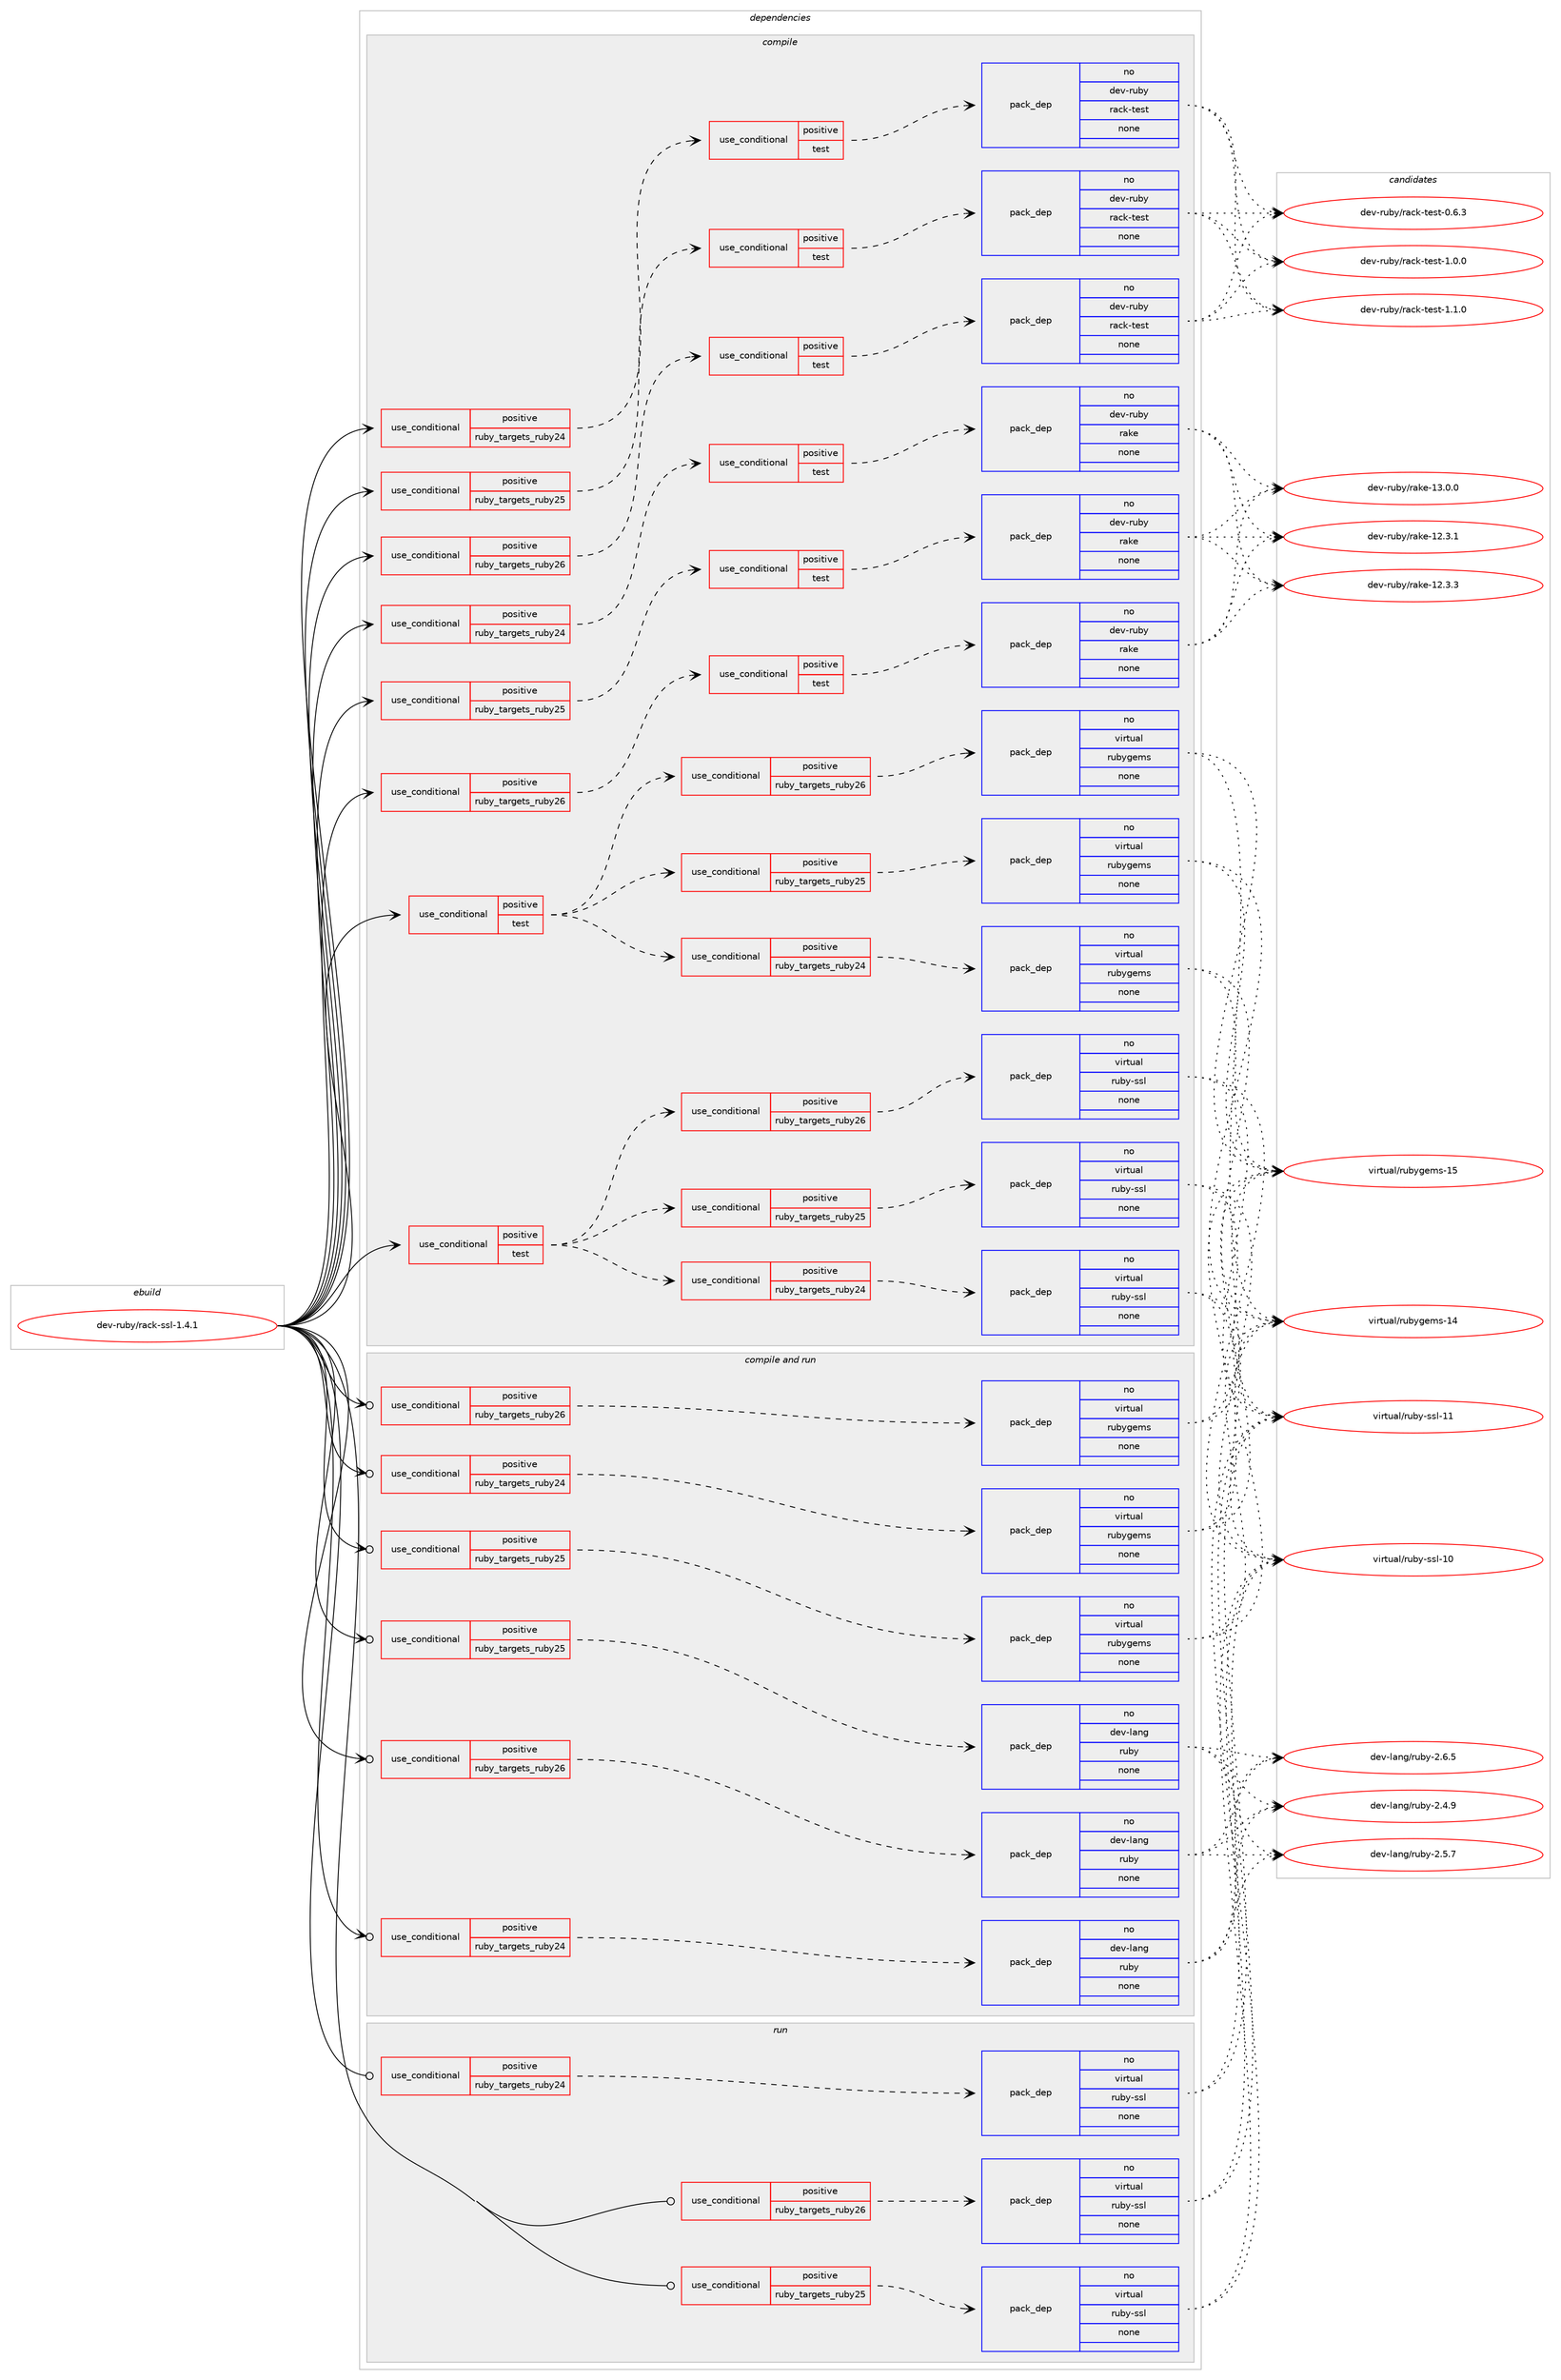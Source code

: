 digraph prolog {

# *************
# Graph options
# *************

newrank=true;
concentrate=true;
compound=true;
graph [rankdir=LR,fontname=Helvetica,fontsize=10,ranksep=1.5];#, ranksep=2.5, nodesep=0.2];
edge  [arrowhead=vee];
node  [fontname=Helvetica,fontsize=10];

# **********
# The ebuild
# **********

subgraph cluster_leftcol {
color=gray;
rank=same;
label=<<i>ebuild</i>>;
id [label="dev-ruby/rack-ssl-1.4.1", color=red, width=4, href="../dev-ruby/rack-ssl-1.4.1.svg"];
}

# ****************
# The dependencies
# ****************

subgraph cluster_midcol {
color=gray;
label=<<i>dependencies</i>>;
subgraph cluster_compile {
fillcolor="#eeeeee";
style=filled;
label=<<i>compile</i>>;
subgraph cond171438 {
dependency702631 [label=<<TABLE BORDER="0" CELLBORDER="1" CELLSPACING="0" CELLPADDING="4"><TR><TD ROWSPAN="3" CELLPADDING="10">use_conditional</TD></TR><TR><TD>positive</TD></TR><TR><TD>ruby_targets_ruby24</TD></TR></TABLE>>, shape=none, color=red];
subgraph cond171439 {
dependency702632 [label=<<TABLE BORDER="0" CELLBORDER="1" CELLSPACING="0" CELLPADDING="4"><TR><TD ROWSPAN="3" CELLPADDING="10">use_conditional</TD></TR><TR><TD>positive</TD></TR><TR><TD>test</TD></TR></TABLE>>, shape=none, color=red];
subgraph pack519163 {
dependency702633 [label=<<TABLE BORDER="0" CELLBORDER="1" CELLSPACING="0" CELLPADDING="4" WIDTH="220"><TR><TD ROWSPAN="6" CELLPADDING="30">pack_dep</TD></TR><TR><TD WIDTH="110">no</TD></TR><TR><TD>dev-ruby</TD></TR><TR><TD>rack-test</TD></TR><TR><TD>none</TD></TR><TR><TD></TD></TR></TABLE>>, shape=none, color=blue];
}
dependency702632:e -> dependency702633:w [weight=20,style="dashed",arrowhead="vee"];
}
dependency702631:e -> dependency702632:w [weight=20,style="dashed",arrowhead="vee"];
}
id:e -> dependency702631:w [weight=20,style="solid",arrowhead="vee"];
subgraph cond171440 {
dependency702634 [label=<<TABLE BORDER="0" CELLBORDER="1" CELLSPACING="0" CELLPADDING="4"><TR><TD ROWSPAN="3" CELLPADDING="10">use_conditional</TD></TR><TR><TD>positive</TD></TR><TR><TD>ruby_targets_ruby24</TD></TR></TABLE>>, shape=none, color=red];
subgraph cond171441 {
dependency702635 [label=<<TABLE BORDER="0" CELLBORDER="1" CELLSPACING="0" CELLPADDING="4"><TR><TD ROWSPAN="3" CELLPADDING="10">use_conditional</TD></TR><TR><TD>positive</TD></TR><TR><TD>test</TD></TR></TABLE>>, shape=none, color=red];
subgraph pack519164 {
dependency702636 [label=<<TABLE BORDER="0" CELLBORDER="1" CELLSPACING="0" CELLPADDING="4" WIDTH="220"><TR><TD ROWSPAN="6" CELLPADDING="30">pack_dep</TD></TR><TR><TD WIDTH="110">no</TD></TR><TR><TD>dev-ruby</TD></TR><TR><TD>rake</TD></TR><TR><TD>none</TD></TR><TR><TD></TD></TR></TABLE>>, shape=none, color=blue];
}
dependency702635:e -> dependency702636:w [weight=20,style="dashed",arrowhead="vee"];
}
dependency702634:e -> dependency702635:w [weight=20,style="dashed",arrowhead="vee"];
}
id:e -> dependency702634:w [weight=20,style="solid",arrowhead="vee"];
subgraph cond171442 {
dependency702637 [label=<<TABLE BORDER="0" CELLBORDER="1" CELLSPACING="0" CELLPADDING="4"><TR><TD ROWSPAN="3" CELLPADDING="10">use_conditional</TD></TR><TR><TD>positive</TD></TR><TR><TD>ruby_targets_ruby25</TD></TR></TABLE>>, shape=none, color=red];
subgraph cond171443 {
dependency702638 [label=<<TABLE BORDER="0" CELLBORDER="1" CELLSPACING="0" CELLPADDING="4"><TR><TD ROWSPAN="3" CELLPADDING="10">use_conditional</TD></TR><TR><TD>positive</TD></TR><TR><TD>test</TD></TR></TABLE>>, shape=none, color=red];
subgraph pack519165 {
dependency702639 [label=<<TABLE BORDER="0" CELLBORDER="1" CELLSPACING="0" CELLPADDING="4" WIDTH="220"><TR><TD ROWSPAN="6" CELLPADDING="30">pack_dep</TD></TR><TR><TD WIDTH="110">no</TD></TR><TR><TD>dev-ruby</TD></TR><TR><TD>rack-test</TD></TR><TR><TD>none</TD></TR><TR><TD></TD></TR></TABLE>>, shape=none, color=blue];
}
dependency702638:e -> dependency702639:w [weight=20,style="dashed",arrowhead="vee"];
}
dependency702637:e -> dependency702638:w [weight=20,style="dashed",arrowhead="vee"];
}
id:e -> dependency702637:w [weight=20,style="solid",arrowhead="vee"];
subgraph cond171444 {
dependency702640 [label=<<TABLE BORDER="0" CELLBORDER="1" CELLSPACING="0" CELLPADDING="4"><TR><TD ROWSPAN="3" CELLPADDING="10">use_conditional</TD></TR><TR><TD>positive</TD></TR><TR><TD>ruby_targets_ruby25</TD></TR></TABLE>>, shape=none, color=red];
subgraph cond171445 {
dependency702641 [label=<<TABLE BORDER="0" CELLBORDER="1" CELLSPACING="0" CELLPADDING="4"><TR><TD ROWSPAN="3" CELLPADDING="10">use_conditional</TD></TR><TR><TD>positive</TD></TR><TR><TD>test</TD></TR></TABLE>>, shape=none, color=red];
subgraph pack519166 {
dependency702642 [label=<<TABLE BORDER="0" CELLBORDER="1" CELLSPACING="0" CELLPADDING="4" WIDTH="220"><TR><TD ROWSPAN="6" CELLPADDING="30">pack_dep</TD></TR><TR><TD WIDTH="110">no</TD></TR><TR><TD>dev-ruby</TD></TR><TR><TD>rake</TD></TR><TR><TD>none</TD></TR><TR><TD></TD></TR></TABLE>>, shape=none, color=blue];
}
dependency702641:e -> dependency702642:w [weight=20,style="dashed",arrowhead="vee"];
}
dependency702640:e -> dependency702641:w [weight=20,style="dashed",arrowhead="vee"];
}
id:e -> dependency702640:w [weight=20,style="solid",arrowhead="vee"];
subgraph cond171446 {
dependency702643 [label=<<TABLE BORDER="0" CELLBORDER="1" CELLSPACING="0" CELLPADDING="4"><TR><TD ROWSPAN="3" CELLPADDING="10">use_conditional</TD></TR><TR><TD>positive</TD></TR><TR><TD>ruby_targets_ruby26</TD></TR></TABLE>>, shape=none, color=red];
subgraph cond171447 {
dependency702644 [label=<<TABLE BORDER="0" CELLBORDER="1" CELLSPACING="0" CELLPADDING="4"><TR><TD ROWSPAN="3" CELLPADDING="10">use_conditional</TD></TR><TR><TD>positive</TD></TR><TR><TD>test</TD></TR></TABLE>>, shape=none, color=red];
subgraph pack519167 {
dependency702645 [label=<<TABLE BORDER="0" CELLBORDER="1" CELLSPACING="0" CELLPADDING="4" WIDTH="220"><TR><TD ROWSPAN="6" CELLPADDING="30">pack_dep</TD></TR><TR><TD WIDTH="110">no</TD></TR><TR><TD>dev-ruby</TD></TR><TR><TD>rack-test</TD></TR><TR><TD>none</TD></TR><TR><TD></TD></TR></TABLE>>, shape=none, color=blue];
}
dependency702644:e -> dependency702645:w [weight=20,style="dashed",arrowhead="vee"];
}
dependency702643:e -> dependency702644:w [weight=20,style="dashed",arrowhead="vee"];
}
id:e -> dependency702643:w [weight=20,style="solid",arrowhead="vee"];
subgraph cond171448 {
dependency702646 [label=<<TABLE BORDER="0" CELLBORDER="1" CELLSPACING="0" CELLPADDING="4"><TR><TD ROWSPAN="3" CELLPADDING="10">use_conditional</TD></TR><TR><TD>positive</TD></TR><TR><TD>ruby_targets_ruby26</TD></TR></TABLE>>, shape=none, color=red];
subgraph cond171449 {
dependency702647 [label=<<TABLE BORDER="0" CELLBORDER="1" CELLSPACING="0" CELLPADDING="4"><TR><TD ROWSPAN="3" CELLPADDING="10">use_conditional</TD></TR><TR><TD>positive</TD></TR><TR><TD>test</TD></TR></TABLE>>, shape=none, color=red];
subgraph pack519168 {
dependency702648 [label=<<TABLE BORDER="0" CELLBORDER="1" CELLSPACING="0" CELLPADDING="4" WIDTH="220"><TR><TD ROWSPAN="6" CELLPADDING="30">pack_dep</TD></TR><TR><TD WIDTH="110">no</TD></TR><TR><TD>dev-ruby</TD></TR><TR><TD>rake</TD></TR><TR><TD>none</TD></TR><TR><TD></TD></TR></TABLE>>, shape=none, color=blue];
}
dependency702647:e -> dependency702648:w [weight=20,style="dashed",arrowhead="vee"];
}
dependency702646:e -> dependency702647:w [weight=20,style="dashed",arrowhead="vee"];
}
id:e -> dependency702646:w [weight=20,style="solid",arrowhead="vee"];
subgraph cond171450 {
dependency702649 [label=<<TABLE BORDER="0" CELLBORDER="1" CELLSPACING="0" CELLPADDING="4"><TR><TD ROWSPAN="3" CELLPADDING="10">use_conditional</TD></TR><TR><TD>positive</TD></TR><TR><TD>test</TD></TR></TABLE>>, shape=none, color=red];
subgraph cond171451 {
dependency702650 [label=<<TABLE BORDER="0" CELLBORDER="1" CELLSPACING="0" CELLPADDING="4"><TR><TD ROWSPAN="3" CELLPADDING="10">use_conditional</TD></TR><TR><TD>positive</TD></TR><TR><TD>ruby_targets_ruby24</TD></TR></TABLE>>, shape=none, color=red];
subgraph pack519169 {
dependency702651 [label=<<TABLE BORDER="0" CELLBORDER="1" CELLSPACING="0" CELLPADDING="4" WIDTH="220"><TR><TD ROWSPAN="6" CELLPADDING="30">pack_dep</TD></TR><TR><TD WIDTH="110">no</TD></TR><TR><TD>virtual</TD></TR><TR><TD>ruby-ssl</TD></TR><TR><TD>none</TD></TR><TR><TD></TD></TR></TABLE>>, shape=none, color=blue];
}
dependency702650:e -> dependency702651:w [weight=20,style="dashed",arrowhead="vee"];
}
dependency702649:e -> dependency702650:w [weight=20,style="dashed",arrowhead="vee"];
subgraph cond171452 {
dependency702652 [label=<<TABLE BORDER="0" CELLBORDER="1" CELLSPACING="0" CELLPADDING="4"><TR><TD ROWSPAN="3" CELLPADDING="10">use_conditional</TD></TR><TR><TD>positive</TD></TR><TR><TD>ruby_targets_ruby25</TD></TR></TABLE>>, shape=none, color=red];
subgraph pack519170 {
dependency702653 [label=<<TABLE BORDER="0" CELLBORDER="1" CELLSPACING="0" CELLPADDING="4" WIDTH="220"><TR><TD ROWSPAN="6" CELLPADDING="30">pack_dep</TD></TR><TR><TD WIDTH="110">no</TD></TR><TR><TD>virtual</TD></TR><TR><TD>ruby-ssl</TD></TR><TR><TD>none</TD></TR><TR><TD></TD></TR></TABLE>>, shape=none, color=blue];
}
dependency702652:e -> dependency702653:w [weight=20,style="dashed",arrowhead="vee"];
}
dependency702649:e -> dependency702652:w [weight=20,style="dashed",arrowhead="vee"];
subgraph cond171453 {
dependency702654 [label=<<TABLE BORDER="0" CELLBORDER="1" CELLSPACING="0" CELLPADDING="4"><TR><TD ROWSPAN="3" CELLPADDING="10">use_conditional</TD></TR><TR><TD>positive</TD></TR><TR><TD>ruby_targets_ruby26</TD></TR></TABLE>>, shape=none, color=red];
subgraph pack519171 {
dependency702655 [label=<<TABLE BORDER="0" CELLBORDER="1" CELLSPACING="0" CELLPADDING="4" WIDTH="220"><TR><TD ROWSPAN="6" CELLPADDING="30">pack_dep</TD></TR><TR><TD WIDTH="110">no</TD></TR><TR><TD>virtual</TD></TR><TR><TD>ruby-ssl</TD></TR><TR><TD>none</TD></TR><TR><TD></TD></TR></TABLE>>, shape=none, color=blue];
}
dependency702654:e -> dependency702655:w [weight=20,style="dashed",arrowhead="vee"];
}
dependency702649:e -> dependency702654:w [weight=20,style="dashed",arrowhead="vee"];
}
id:e -> dependency702649:w [weight=20,style="solid",arrowhead="vee"];
subgraph cond171454 {
dependency702656 [label=<<TABLE BORDER="0" CELLBORDER="1" CELLSPACING="0" CELLPADDING="4"><TR><TD ROWSPAN="3" CELLPADDING="10">use_conditional</TD></TR><TR><TD>positive</TD></TR><TR><TD>test</TD></TR></TABLE>>, shape=none, color=red];
subgraph cond171455 {
dependency702657 [label=<<TABLE BORDER="0" CELLBORDER="1" CELLSPACING="0" CELLPADDING="4"><TR><TD ROWSPAN="3" CELLPADDING="10">use_conditional</TD></TR><TR><TD>positive</TD></TR><TR><TD>ruby_targets_ruby24</TD></TR></TABLE>>, shape=none, color=red];
subgraph pack519172 {
dependency702658 [label=<<TABLE BORDER="0" CELLBORDER="1" CELLSPACING="0" CELLPADDING="4" WIDTH="220"><TR><TD ROWSPAN="6" CELLPADDING="30">pack_dep</TD></TR><TR><TD WIDTH="110">no</TD></TR><TR><TD>virtual</TD></TR><TR><TD>rubygems</TD></TR><TR><TD>none</TD></TR><TR><TD></TD></TR></TABLE>>, shape=none, color=blue];
}
dependency702657:e -> dependency702658:w [weight=20,style="dashed",arrowhead="vee"];
}
dependency702656:e -> dependency702657:w [weight=20,style="dashed",arrowhead="vee"];
subgraph cond171456 {
dependency702659 [label=<<TABLE BORDER="0" CELLBORDER="1" CELLSPACING="0" CELLPADDING="4"><TR><TD ROWSPAN="3" CELLPADDING="10">use_conditional</TD></TR><TR><TD>positive</TD></TR><TR><TD>ruby_targets_ruby25</TD></TR></TABLE>>, shape=none, color=red];
subgraph pack519173 {
dependency702660 [label=<<TABLE BORDER="0" CELLBORDER="1" CELLSPACING="0" CELLPADDING="4" WIDTH="220"><TR><TD ROWSPAN="6" CELLPADDING="30">pack_dep</TD></TR><TR><TD WIDTH="110">no</TD></TR><TR><TD>virtual</TD></TR><TR><TD>rubygems</TD></TR><TR><TD>none</TD></TR><TR><TD></TD></TR></TABLE>>, shape=none, color=blue];
}
dependency702659:e -> dependency702660:w [weight=20,style="dashed",arrowhead="vee"];
}
dependency702656:e -> dependency702659:w [weight=20,style="dashed",arrowhead="vee"];
subgraph cond171457 {
dependency702661 [label=<<TABLE BORDER="0" CELLBORDER="1" CELLSPACING="0" CELLPADDING="4"><TR><TD ROWSPAN="3" CELLPADDING="10">use_conditional</TD></TR><TR><TD>positive</TD></TR><TR><TD>ruby_targets_ruby26</TD></TR></TABLE>>, shape=none, color=red];
subgraph pack519174 {
dependency702662 [label=<<TABLE BORDER="0" CELLBORDER="1" CELLSPACING="0" CELLPADDING="4" WIDTH="220"><TR><TD ROWSPAN="6" CELLPADDING="30">pack_dep</TD></TR><TR><TD WIDTH="110">no</TD></TR><TR><TD>virtual</TD></TR><TR><TD>rubygems</TD></TR><TR><TD>none</TD></TR><TR><TD></TD></TR></TABLE>>, shape=none, color=blue];
}
dependency702661:e -> dependency702662:w [weight=20,style="dashed",arrowhead="vee"];
}
dependency702656:e -> dependency702661:w [weight=20,style="dashed",arrowhead="vee"];
}
id:e -> dependency702656:w [weight=20,style="solid",arrowhead="vee"];
}
subgraph cluster_compileandrun {
fillcolor="#eeeeee";
style=filled;
label=<<i>compile and run</i>>;
subgraph cond171458 {
dependency702663 [label=<<TABLE BORDER="0" CELLBORDER="1" CELLSPACING="0" CELLPADDING="4"><TR><TD ROWSPAN="3" CELLPADDING="10">use_conditional</TD></TR><TR><TD>positive</TD></TR><TR><TD>ruby_targets_ruby24</TD></TR></TABLE>>, shape=none, color=red];
subgraph pack519175 {
dependency702664 [label=<<TABLE BORDER="0" CELLBORDER="1" CELLSPACING="0" CELLPADDING="4" WIDTH="220"><TR><TD ROWSPAN="6" CELLPADDING="30">pack_dep</TD></TR><TR><TD WIDTH="110">no</TD></TR><TR><TD>dev-lang</TD></TR><TR><TD>ruby</TD></TR><TR><TD>none</TD></TR><TR><TD></TD></TR></TABLE>>, shape=none, color=blue];
}
dependency702663:e -> dependency702664:w [weight=20,style="dashed",arrowhead="vee"];
}
id:e -> dependency702663:w [weight=20,style="solid",arrowhead="odotvee"];
subgraph cond171459 {
dependency702665 [label=<<TABLE BORDER="0" CELLBORDER="1" CELLSPACING="0" CELLPADDING="4"><TR><TD ROWSPAN="3" CELLPADDING="10">use_conditional</TD></TR><TR><TD>positive</TD></TR><TR><TD>ruby_targets_ruby24</TD></TR></TABLE>>, shape=none, color=red];
subgraph pack519176 {
dependency702666 [label=<<TABLE BORDER="0" CELLBORDER="1" CELLSPACING="0" CELLPADDING="4" WIDTH="220"><TR><TD ROWSPAN="6" CELLPADDING="30">pack_dep</TD></TR><TR><TD WIDTH="110">no</TD></TR><TR><TD>virtual</TD></TR><TR><TD>rubygems</TD></TR><TR><TD>none</TD></TR><TR><TD></TD></TR></TABLE>>, shape=none, color=blue];
}
dependency702665:e -> dependency702666:w [weight=20,style="dashed",arrowhead="vee"];
}
id:e -> dependency702665:w [weight=20,style="solid",arrowhead="odotvee"];
subgraph cond171460 {
dependency702667 [label=<<TABLE BORDER="0" CELLBORDER="1" CELLSPACING="0" CELLPADDING="4"><TR><TD ROWSPAN="3" CELLPADDING="10">use_conditional</TD></TR><TR><TD>positive</TD></TR><TR><TD>ruby_targets_ruby25</TD></TR></TABLE>>, shape=none, color=red];
subgraph pack519177 {
dependency702668 [label=<<TABLE BORDER="0" CELLBORDER="1" CELLSPACING="0" CELLPADDING="4" WIDTH="220"><TR><TD ROWSPAN="6" CELLPADDING="30">pack_dep</TD></TR><TR><TD WIDTH="110">no</TD></TR><TR><TD>dev-lang</TD></TR><TR><TD>ruby</TD></TR><TR><TD>none</TD></TR><TR><TD></TD></TR></TABLE>>, shape=none, color=blue];
}
dependency702667:e -> dependency702668:w [weight=20,style="dashed",arrowhead="vee"];
}
id:e -> dependency702667:w [weight=20,style="solid",arrowhead="odotvee"];
subgraph cond171461 {
dependency702669 [label=<<TABLE BORDER="0" CELLBORDER="1" CELLSPACING="0" CELLPADDING="4"><TR><TD ROWSPAN="3" CELLPADDING="10">use_conditional</TD></TR><TR><TD>positive</TD></TR><TR><TD>ruby_targets_ruby25</TD></TR></TABLE>>, shape=none, color=red];
subgraph pack519178 {
dependency702670 [label=<<TABLE BORDER="0" CELLBORDER="1" CELLSPACING="0" CELLPADDING="4" WIDTH="220"><TR><TD ROWSPAN="6" CELLPADDING="30">pack_dep</TD></TR><TR><TD WIDTH="110">no</TD></TR><TR><TD>virtual</TD></TR><TR><TD>rubygems</TD></TR><TR><TD>none</TD></TR><TR><TD></TD></TR></TABLE>>, shape=none, color=blue];
}
dependency702669:e -> dependency702670:w [weight=20,style="dashed",arrowhead="vee"];
}
id:e -> dependency702669:w [weight=20,style="solid",arrowhead="odotvee"];
subgraph cond171462 {
dependency702671 [label=<<TABLE BORDER="0" CELLBORDER="1" CELLSPACING="0" CELLPADDING="4"><TR><TD ROWSPAN="3" CELLPADDING="10">use_conditional</TD></TR><TR><TD>positive</TD></TR><TR><TD>ruby_targets_ruby26</TD></TR></TABLE>>, shape=none, color=red];
subgraph pack519179 {
dependency702672 [label=<<TABLE BORDER="0" CELLBORDER="1" CELLSPACING="0" CELLPADDING="4" WIDTH="220"><TR><TD ROWSPAN="6" CELLPADDING="30">pack_dep</TD></TR><TR><TD WIDTH="110">no</TD></TR><TR><TD>dev-lang</TD></TR><TR><TD>ruby</TD></TR><TR><TD>none</TD></TR><TR><TD></TD></TR></TABLE>>, shape=none, color=blue];
}
dependency702671:e -> dependency702672:w [weight=20,style="dashed",arrowhead="vee"];
}
id:e -> dependency702671:w [weight=20,style="solid",arrowhead="odotvee"];
subgraph cond171463 {
dependency702673 [label=<<TABLE BORDER="0" CELLBORDER="1" CELLSPACING="0" CELLPADDING="4"><TR><TD ROWSPAN="3" CELLPADDING="10">use_conditional</TD></TR><TR><TD>positive</TD></TR><TR><TD>ruby_targets_ruby26</TD></TR></TABLE>>, shape=none, color=red];
subgraph pack519180 {
dependency702674 [label=<<TABLE BORDER="0" CELLBORDER="1" CELLSPACING="0" CELLPADDING="4" WIDTH="220"><TR><TD ROWSPAN="6" CELLPADDING="30">pack_dep</TD></TR><TR><TD WIDTH="110">no</TD></TR><TR><TD>virtual</TD></TR><TR><TD>rubygems</TD></TR><TR><TD>none</TD></TR><TR><TD></TD></TR></TABLE>>, shape=none, color=blue];
}
dependency702673:e -> dependency702674:w [weight=20,style="dashed",arrowhead="vee"];
}
id:e -> dependency702673:w [weight=20,style="solid",arrowhead="odotvee"];
}
subgraph cluster_run {
fillcolor="#eeeeee";
style=filled;
label=<<i>run</i>>;
subgraph cond171464 {
dependency702675 [label=<<TABLE BORDER="0" CELLBORDER="1" CELLSPACING="0" CELLPADDING="4"><TR><TD ROWSPAN="3" CELLPADDING="10">use_conditional</TD></TR><TR><TD>positive</TD></TR><TR><TD>ruby_targets_ruby24</TD></TR></TABLE>>, shape=none, color=red];
subgraph pack519181 {
dependency702676 [label=<<TABLE BORDER="0" CELLBORDER="1" CELLSPACING="0" CELLPADDING="4" WIDTH="220"><TR><TD ROWSPAN="6" CELLPADDING="30">pack_dep</TD></TR><TR><TD WIDTH="110">no</TD></TR><TR><TD>virtual</TD></TR><TR><TD>ruby-ssl</TD></TR><TR><TD>none</TD></TR><TR><TD></TD></TR></TABLE>>, shape=none, color=blue];
}
dependency702675:e -> dependency702676:w [weight=20,style="dashed",arrowhead="vee"];
}
id:e -> dependency702675:w [weight=20,style="solid",arrowhead="odot"];
subgraph cond171465 {
dependency702677 [label=<<TABLE BORDER="0" CELLBORDER="1" CELLSPACING="0" CELLPADDING="4"><TR><TD ROWSPAN="3" CELLPADDING="10">use_conditional</TD></TR><TR><TD>positive</TD></TR><TR><TD>ruby_targets_ruby25</TD></TR></TABLE>>, shape=none, color=red];
subgraph pack519182 {
dependency702678 [label=<<TABLE BORDER="0" CELLBORDER="1" CELLSPACING="0" CELLPADDING="4" WIDTH="220"><TR><TD ROWSPAN="6" CELLPADDING="30">pack_dep</TD></TR><TR><TD WIDTH="110">no</TD></TR><TR><TD>virtual</TD></TR><TR><TD>ruby-ssl</TD></TR><TR><TD>none</TD></TR><TR><TD></TD></TR></TABLE>>, shape=none, color=blue];
}
dependency702677:e -> dependency702678:w [weight=20,style="dashed",arrowhead="vee"];
}
id:e -> dependency702677:w [weight=20,style="solid",arrowhead="odot"];
subgraph cond171466 {
dependency702679 [label=<<TABLE BORDER="0" CELLBORDER="1" CELLSPACING="0" CELLPADDING="4"><TR><TD ROWSPAN="3" CELLPADDING="10">use_conditional</TD></TR><TR><TD>positive</TD></TR><TR><TD>ruby_targets_ruby26</TD></TR></TABLE>>, shape=none, color=red];
subgraph pack519183 {
dependency702680 [label=<<TABLE BORDER="0" CELLBORDER="1" CELLSPACING="0" CELLPADDING="4" WIDTH="220"><TR><TD ROWSPAN="6" CELLPADDING="30">pack_dep</TD></TR><TR><TD WIDTH="110">no</TD></TR><TR><TD>virtual</TD></TR><TR><TD>ruby-ssl</TD></TR><TR><TD>none</TD></TR><TR><TD></TD></TR></TABLE>>, shape=none, color=blue];
}
dependency702679:e -> dependency702680:w [weight=20,style="dashed",arrowhead="vee"];
}
id:e -> dependency702679:w [weight=20,style="solid",arrowhead="odot"];
}
}

# **************
# The candidates
# **************

subgraph cluster_choices {
rank=same;
color=gray;
label=<<i>candidates</i>>;

subgraph choice519163 {
color=black;
nodesep=1;
choice100101118451141179812147114979910745116101115116454846544651 [label="dev-ruby/rack-test-0.6.3", color=red, width=4,href="../dev-ruby/rack-test-0.6.3.svg"];
choice100101118451141179812147114979910745116101115116454946484648 [label="dev-ruby/rack-test-1.0.0", color=red, width=4,href="../dev-ruby/rack-test-1.0.0.svg"];
choice100101118451141179812147114979910745116101115116454946494648 [label="dev-ruby/rack-test-1.1.0", color=red, width=4,href="../dev-ruby/rack-test-1.1.0.svg"];
dependency702633:e -> choice100101118451141179812147114979910745116101115116454846544651:w [style=dotted,weight="100"];
dependency702633:e -> choice100101118451141179812147114979910745116101115116454946484648:w [style=dotted,weight="100"];
dependency702633:e -> choice100101118451141179812147114979910745116101115116454946494648:w [style=dotted,weight="100"];
}
subgraph choice519164 {
color=black;
nodesep=1;
choice1001011184511411798121471149710710145495046514649 [label="dev-ruby/rake-12.3.1", color=red, width=4,href="../dev-ruby/rake-12.3.1.svg"];
choice1001011184511411798121471149710710145495046514651 [label="dev-ruby/rake-12.3.3", color=red, width=4,href="../dev-ruby/rake-12.3.3.svg"];
choice1001011184511411798121471149710710145495146484648 [label="dev-ruby/rake-13.0.0", color=red, width=4,href="../dev-ruby/rake-13.0.0.svg"];
dependency702636:e -> choice1001011184511411798121471149710710145495046514649:w [style=dotted,weight="100"];
dependency702636:e -> choice1001011184511411798121471149710710145495046514651:w [style=dotted,weight="100"];
dependency702636:e -> choice1001011184511411798121471149710710145495146484648:w [style=dotted,weight="100"];
}
subgraph choice519165 {
color=black;
nodesep=1;
choice100101118451141179812147114979910745116101115116454846544651 [label="dev-ruby/rack-test-0.6.3", color=red, width=4,href="../dev-ruby/rack-test-0.6.3.svg"];
choice100101118451141179812147114979910745116101115116454946484648 [label="dev-ruby/rack-test-1.0.0", color=red, width=4,href="../dev-ruby/rack-test-1.0.0.svg"];
choice100101118451141179812147114979910745116101115116454946494648 [label="dev-ruby/rack-test-1.1.0", color=red, width=4,href="../dev-ruby/rack-test-1.1.0.svg"];
dependency702639:e -> choice100101118451141179812147114979910745116101115116454846544651:w [style=dotted,weight="100"];
dependency702639:e -> choice100101118451141179812147114979910745116101115116454946484648:w [style=dotted,weight="100"];
dependency702639:e -> choice100101118451141179812147114979910745116101115116454946494648:w [style=dotted,weight="100"];
}
subgraph choice519166 {
color=black;
nodesep=1;
choice1001011184511411798121471149710710145495046514649 [label="dev-ruby/rake-12.3.1", color=red, width=4,href="../dev-ruby/rake-12.3.1.svg"];
choice1001011184511411798121471149710710145495046514651 [label="dev-ruby/rake-12.3.3", color=red, width=4,href="../dev-ruby/rake-12.3.3.svg"];
choice1001011184511411798121471149710710145495146484648 [label="dev-ruby/rake-13.0.0", color=red, width=4,href="../dev-ruby/rake-13.0.0.svg"];
dependency702642:e -> choice1001011184511411798121471149710710145495046514649:w [style=dotted,weight="100"];
dependency702642:e -> choice1001011184511411798121471149710710145495046514651:w [style=dotted,weight="100"];
dependency702642:e -> choice1001011184511411798121471149710710145495146484648:w [style=dotted,weight="100"];
}
subgraph choice519167 {
color=black;
nodesep=1;
choice100101118451141179812147114979910745116101115116454846544651 [label="dev-ruby/rack-test-0.6.3", color=red, width=4,href="../dev-ruby/rack-test-0.6.3.svg"];
choice100101118451141179812147114979910745116101115116454946484648 [label="dev-ruby/rack-test-1.0.0", color=red, width=4,href="../dev-ruby/rack-test-1.0.0.svg"];
choice100101118451141179812147114979910745116101115116454946494648 [label="dev-ruby/rack-test-1.1.0", color=red, width=4,href="../dev-ruby/rack-test-1.1.0.svg"];
dependency702645:e -> choice100101118451141179812147114979910745116101115116454846544651:w [style=dotted,weight="100"];
dependency702645:e -> choice100101118451141179812147114979910745116101115116454946484648:w [style=dotted,weight="100"];
dependency702645:e -> choice100101118451141179812147114979910745116101115116454946494648:w [style=dotted,weight="100"];
}
subgraph choice519168 {
color=black;
nodesep=1;
choice1001011184511411798121471149710710145495046514649 [label="dev-ruby/rake-12.3.1", color=red, width=4,href="../dev-ruby/rake-12.3.1.svg"];
choice1001011184511411798121471149710710145495046514651 [label="dev-ruby/rake-12.3.3", color=red, width=4,href="../dev-ruby/rake-12.3.3.svg"];
choice1001011184511411798121471149710710145495146484648 [label="dev-ruby/rake-13.0.0", color=red, width=4,href="../dev-ruby/rake-13.0.0.svg"];
dependency702648:e -> choice1001011184511411798121471149710710145495046514649:w [style=dotted,weight="100"];
dependency702648:e -> choice1001011184511411798121471149710710145495046514651:w [style=dotted,weight="100"];
dependency702648:e -> choice1001011184511411798121471149710710145495146484648:w [style=dotted,weight="100"];
}
subgraph choice519169 {
color=black;
nodesep=1;
choice11810511411611797108471141179812145115115108454948 [label="virtual/ruby-ssl-10", color=red, width=4,href="../virtual/ruby-ssl-10.svg"];
choice11810511411611797108471141179812145115115108454949 [label="virtual/ruby-ssl-11", color=red, width=4,href="../virtual/ruby-ssl-11.svg"];
dependency702651:e -> choice11810511411611797108471141179812145115115108454948:w [style=dotted,weight="100"];
dependency702651:e -> choice11810511411611797108471141179812145115115108454949:w [style=dotted,weight="100"];
}
subgraph choice519170 {
color=black;
nodesep=1;
choice11810511411611797108471141179812145115115108454948 [label="virtual/ruby-ssl-10", color=red, width=4,href="../virtual/ruby-ssl-10.svg"];
choice11810511411611797108471141179812145115115108454949 [label="virtual/ruby-ssl-11", color=red, width=4,href="../virtual/ruby-ssl-11.svg"];
dependency702653:e -> choice11810511411611797108471141179812145115115108454948:w [style=dotted,weight="100"];
dependency702653:e -> choice11810511411611797108471141179812145115115108454949:w [style=dotted,weight="100"];
}
subgraph choice519171 {
color=black;
nodesep=1;
choice11810511411611797108471141179812145115115108454948 [label="virtual/ruby-ssl-10", color=red, width=4,href="../virtual/ruby-ssl-10.svg"];
choice11810511411611797108471141179812145115115108454949 [label="virtual/ruby-ssl-11", color=red, width=4,href="../virtual/ruby-ssl-11.svg"];
dependency702655:e -> choice11810511411611797108471141179812145115115108454948:w [style=dotted,weight="100"];
dependency702655:e -> choice11810511411611797108471141179812145115115108454949:w [style=dotted,weight="100"];
}
subgraph choice519172 {
color=black;
nodesep=1;
choice118105114116117971084711411798121103101109115454952 [label="virtual/rubygems-14", color=red, width=4,href="../virtual/rubygems-14.svg"];
choice118105114116117971084711411798121103101109115454953 [label="virtual/rubygems-15", color=red, width=4,href="../virtual/rubygems-15.svg"];
dependency702658:e -> choice118105114116117971084711411798121103101109115454952:w [style=dotted,weight="100"];
dependency702658:e -> choice118105114116117971084711411798121103101109115454953:w [style=dotted,weight="100"];
}
subgraph choice519173 {
color=black;
nodesep=1;
choice118105114116117971084711411798121103101109115454952 [label="virtual/rubygems-14", color=red, width=4,href="../virtual/rubygems-14.svg"];
choice118105114116117971084711411798121103101109115454953 [label="virtual/rubygems-15", color=red, width=4,href="../virtual/rubygems-15.svg"];
dependency702660:e -> choice118105114116117971084711411798121103101109115454952:w [style=dotted,weight="100"];
dependency702660:e -> choice118105114116117971084711411798121103101109115454953:w [style=dotted,weight="100"];
}
subgraph choice519174 {
color=black;
nodesep=1;
choice118105114116117971084711411798121103101109115454952 [label="virtual/rubygems-14", color=red, width=4,href="../virtual/rubygems-14.svg"];
choice118105114116117971084711411798121103101109115454953 [label="virtual/rubygems-15", color=red, width=4,href="../virtual/rubygems-15.svg"];
dependency702662:e -> choice118105114116117971084711411798121103101109115454952:w [style=dotted,weight="100"];
dependency702662:e -> choice118105114116117971084711411798121103101109115454953:w [style=dotted,weight="100"];
}
subgraph choice519175 {
color=black;
nodesep=1;
choice10010111845108971101034711411798121455046524657 [label="dev-lang/ruby-2.4.9", color=red, width=4,href="../dev-lang/ruby-2.4.9.svg"];
choice10010111845108971101034711411798121455046534655 [label="dev-lang/ruby-2.5.7", color=red, width=4,href="../dev-lang/ruby-2.5.7.svg"];
choice10010111845108971101034711411798121455046544653 [label="dev-lang/ruby-2.6.5", color=red, width=4,href="../dev-lang/ruby-2.6.5.svg"];
dependency702664:e -> choice10010111845108971101034711411798121455046524657:w [style=dotted,weight="100"];
dependency702664:e -> choice10010111845108971101034711411798121455046534655:w [style=dotted,weight="100"];
dependency702664:e -> choice10010111845108971101034711411798121455046544653:w [style=dotted,weight="100"];
}
subgraph choice519176 {
color=black;
nodesep=1;
choice118105114116117971084711411798121103101109115454952 [label="virtual/rubygems-14", color=red, width=4,href="../virtual/rubygems-14.svg"];
choice118105114116117971084711411798121103101109115454953 [label="virtual/rubygems-15", color=red, width=4,href="../virtual/rubygems-15.svg"];
dependency702666:e -> choice118105114116117971084711411798121103101109115454952:w [style=dotted,weight="100"];
dependency702666:e -> choice118105114116117971084711411798121103101109115454953:w [style=dotted,weight="100"];
}
subgraph choice519177 {
color=black;
nodesep=1;
choice10010111845108971101034711411798121455046524657 [label="dev-lang/ruby-2.4.9", color=red, width=4,href="../dev-lang/ruby-2.4.9.svg"];
choice10010111845108971101034711411798121455046534655 [label="dev-lang/ruby-2.5.7", color=red, width=4,href="../dev-lang/ruby-2.5.7.svg"];
choice10010111845108971101034711411798121455046544653 [label="dev-lang/ruby-2.6.5", color=red, width=4,href="../dev-lang/ruby-2.6.5.svg"];
dependency702668:e -> choice10010111845108971101034711411798121455046524657:w [style=dotted,weight="100"];
dependency702668:e -> choice10010111845108971101034711411798121455046534655:w [style=dotted,weight="100"];
dependency702668:e -> choice10010111845108971101034711411798121455046544653:w [style=dotted,weight="100"];
}
subgraph choice519178 {
color=black;
nodesep=1;
choice118105114116117971084711411798121103101109115454952 [label="virtual/rubygems-14", color=red, width=4,href="../virtual/rubygems-14.svg"];
choice118105114116117971084711411798121103101109115454953 [label="virtual/rubygems-15", color=red, width=4,href="../virtual/rubygems-15.svg"];
dependency702670:e -> choice118105114116117971084711411798121103101109115454952:w [style=dotted,weight="100"];
dependency702670:e -> choice118105114116117971084711411798121103101109115454953:w [style=dotted,weight="100"];
}
subgraph choice519179 {
color=black;
nodesep=1;
choice10010111845108971101034711411798121455046524657 [label="dev-lang/ruby-2.4.9", color=red, width=4,href="../dev-lang/ruby-2.4.9.svg"];
choice10010111845108971101034711411798121455046534655 [label="dev-lang/ruby-2.5.7", color=red, width=4,href="../dev-lang/ruby-2.5.7.svg"];
choice10010111845108971101034711411798121455046544653 [label="dev-lang/ruby-2.6.5", color=red, width=4,href="../dev-lang/ruby-2.6.5.svg"];
dependency702672:e -> choice10010111845108971101034711411798121455046524657:w [style=dotted,weight="100"];
dependency702672:e -> choice10010111845108971101034711411798121455046534655:w [style=dotted,weight="100"];
dependency702672:e -> choice10010111845108971101034711411798121455046544653:w [style=dotted,weight="100"];
}
subgraph choice519180 {
color=black;
nodesep=1;
choice118105114116117971084711411798121103101109115454952 [label="virtual/rubygems-14", color=red, width=4,href="../virtual/rubygems-14.svg"];
choice118105114116117971084711411798121103101109115454953 [label="virtual/rubygems-15", color=red, width=4,href="../virtual/rubygems-15.svg"];
dependency702674:e -> choice118105114116117971084711411798121103101109115454952:w [style=dotted,weight="100"];
dependency702674:e -> choice118105114116117971084711411798121103101109115454953:w [style=dotted,weight="100"];
}
subgraph choice519181 {
color=black;
nodesep=1;
choice11810511411611797108471141179812145115115108454948 [label="virtual/ruby-ssl-10", color=red, width=4,href="../virtual/ruby-ssl-10.svg"];
choice11810511411611797108471141179812145115115108454949 [label="virtual/ruby-ssl-11", color=red, width=4,href="../virtual/ruby-ssl-11.svg"];
dependency702676:e -> choice11810511411611797108471141179812145115115108454948:w [style=dotted,weight="100"];
dependency702676:e -> choice11810511411611797108471141179812145115115108454949:w [style=dotted,weight="100"];
}
subgraph choice519182 {
color=black;
nodesep=1;
choice11810511411611797108471141179812145115115108454948 [label="virtual/ruby-ssl-10", color=red, width=4,href="../virtual/ruby-ssl-10.svg"];
choice11810511411611797108471141179812145115115108454949 [label="virtual/ruby-ssl-11", color=red, width=4,href="../virtual/ruby-ssl-11.svg"];
dependency702678:e -> choice11810511411611797108471141179812145115115108454948:w [style=dotted,weight="100"];
dependency702678:e -> choice11810511411611797108471141179812145115115108454949:w [style=dotted,weight="100"];
}
subgraph choice519183 {
color=black;
nodesep=1;
choice11810511411611797108471141179812145115115108454948 [label="virtual/ruby-ssl-10", color=red, width=4,href="../virtual/ruby-ssl-10.svg"];
choice11810511411611797108471141179812145115115108454949 [label="virtual/ruby-ssl-11", color=red, width=4,href="../virtual/ruby-ssl-11.svg"];
dependency702680:e -> choice11810511411611797108471141179812145115115108454948:w [style=dotted,weight="100"];
dependency702680:e -> choice11810511411611797108471141179812145115115108454949:w [style=dotted,weight="100"];
}
}

}
